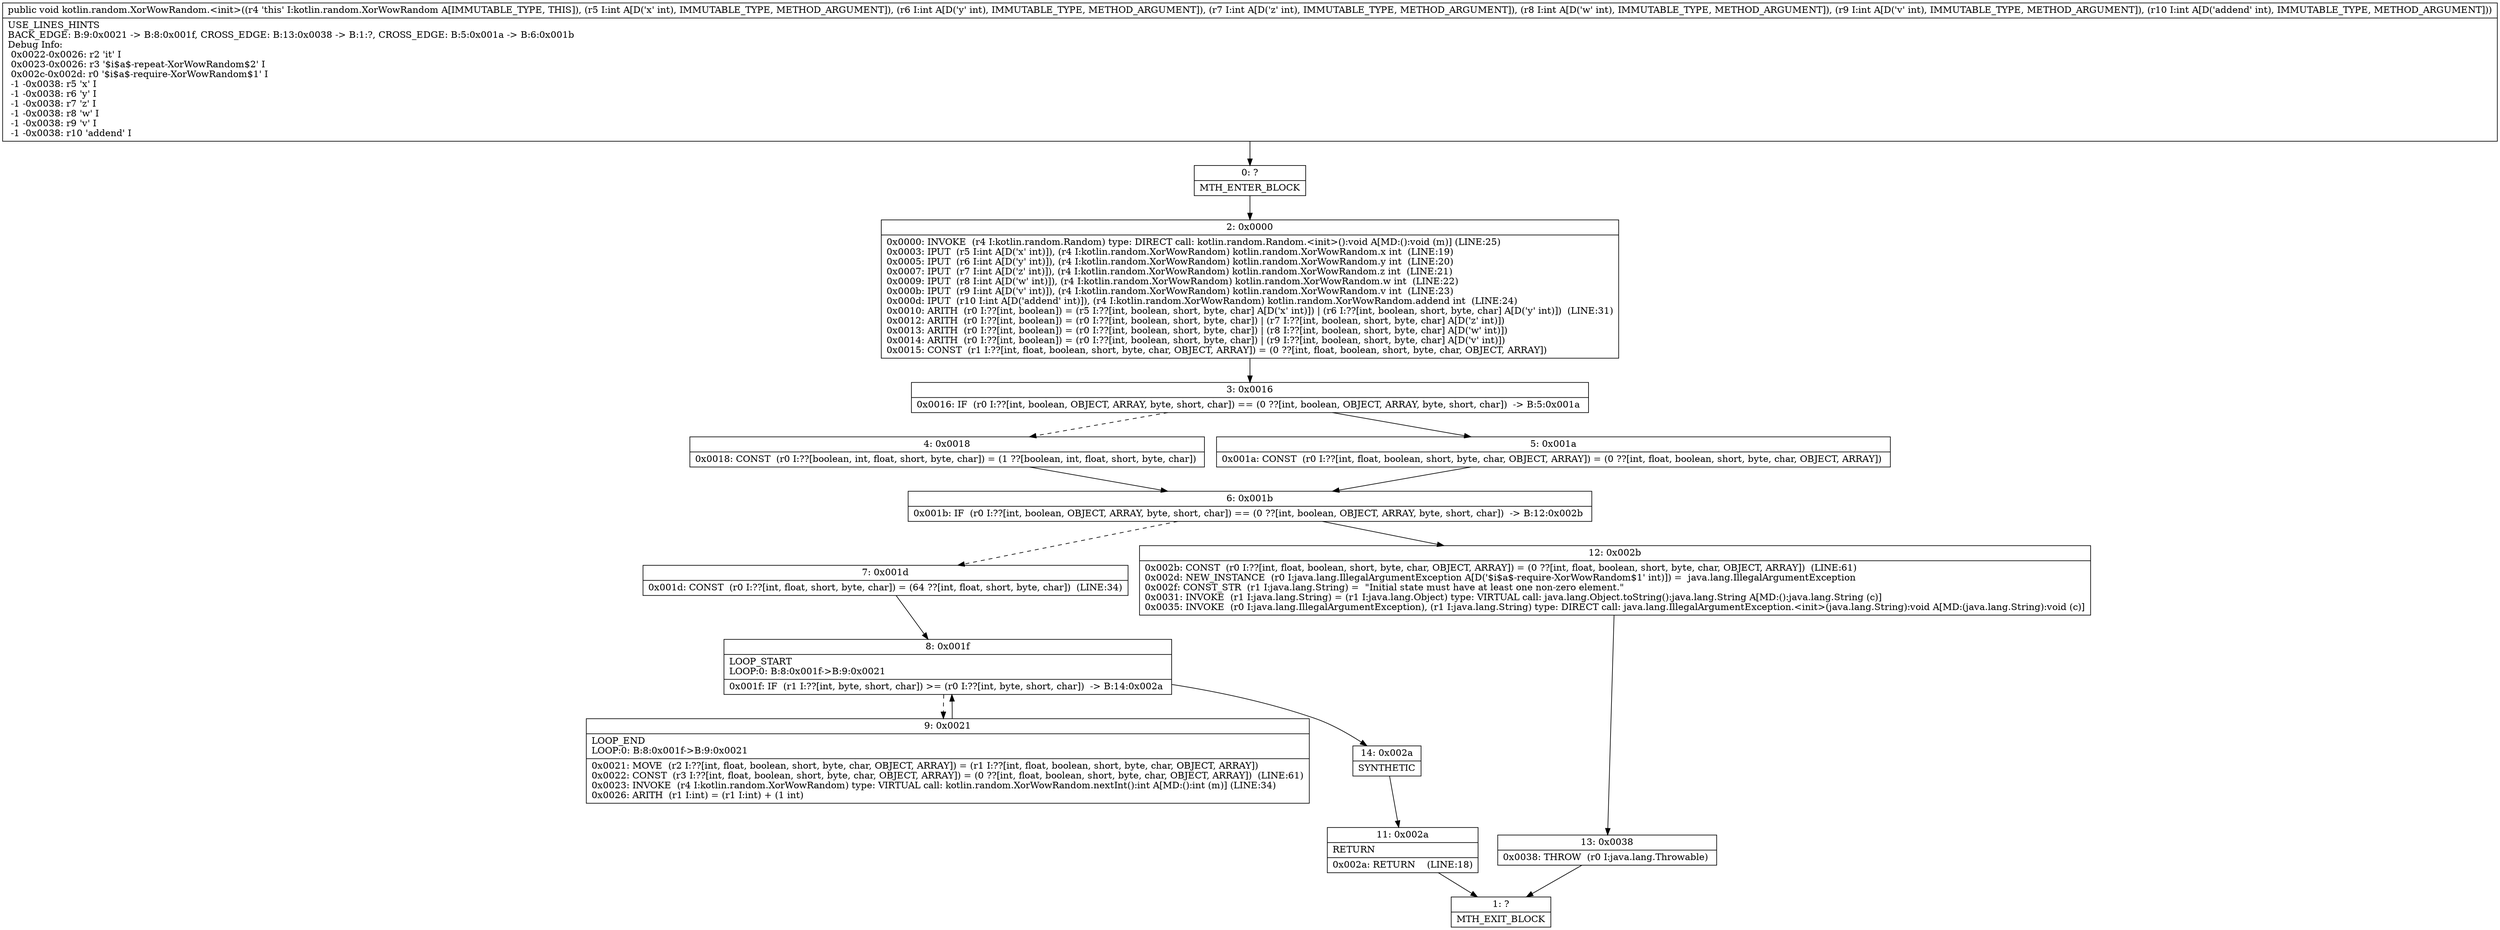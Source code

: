 digraph "CFG forkotlin.random.XorWowRandom.\<init\>(IIIIII)V" {
Node_0 [shape=record,label="{0\:\ ?|MTH_ENTER_BLOCK\l}"];
Node_2 [shape=record,label="{2\:\ 0x0000|0x0000: INVOKE  (r4 I:kotlin.random.Random) type: DIRECT call: kotlin.random.Random.\<init\>():void A[MD:():void (m)] (LINE:25)\l0x0003: IPUT  (r5 I:int A[D('x' int)]), (r4 I:kotlin.random.XorWowRandom) kotlin.random.XorWowRandom.x int  (LINE:19)\l0x0005: IPUT  (r6 I:int A[D('y' int)]), (r4 I:kotlin.random.XorWowRandom) kotlin.random.XorWowRandom.y int  (LINE:20)\l0x0007: IPUT  (r7 I:int A[D('z' int)]), (r4 I:kotlin.random.XorWowRandom) kotlin.random.XorWowRandom.z int  (LINE:21)\l0x0009: IPUT  (r8 I:int A[D('w' int)]), (r4 I:kotlin.random.XorWowRandom) kotlin.random.XorWowRandom.w int  (LINE:22)\l0x000b: IPUT  (r9 I:int A[D('v' int)]), (r4 I:kotlin.random.XorWowRandom) kotlin.random.XorWowRandom.v int  (LINE:23)\l0x000d: IPUT  (r10 I:int A[D('addend' int)]), (r4 I:kotlin.random.XorWowRandom) kotlin.random.XorWowRandom.addend int  (LINE:24)\l0x0010: ARITH  (r0 I:??[int, boolean]) = (r5 I:??[int, boolean, short, byte, char] A[D('x' int)]) \| (r6 I:??[int, boolean, short, byte, char] A[D('y' int)])  (LINE:31)\l0x0012: ARITH  (r0 I:??[int, boolean]) = (r0 I:??[int, boolean, short, byte, char]) \| (r7 I:??[int, boolean, short, byte, char] A[D('z' int)]) \l0x0013: ARITH  (r0 I:??[int, boolean]) = (r0 I:??[int, boolean, short, byte, char]) \| (r8 I:??[int, boolean, short, byte, char] A[D('w' int)]) \l0x0014: ARITH  (r0 I:??[int, boolean]) = (r0 I:??[int, boolean, short, byte, char]) \| (r9 I:??[int, boolean, short, byte, char] A[D('v' int)]) \l0x0015: CONST  (r1 I:??[int, float, boolean, short, byte, char, OBJECT, ARRAY]) = (0 ??[int, float, boolean, short, byte, char, OBJECT, ARRAY]) \l}"];
Node_3 [shape=record,label="{3\:\ 0x0016|0x0016: IF  (r0 I:??[int, boolean, OBJECT, ARRAY, byte, short, char]) == (0 ??[int, boolean, OBJECT, ARRAY, byte, short, char])  \-\> B:5:0x001a \l}"];
Node_4 [shape=record,label="{4\:\ 0x0018|0x0018: CONST  (r0 I:??[boolean, int, float, short, byte, char]) = (1 ??[boolean, int, float, short, byte, char]) \l}"];
Node_6 [shape=record,label="{6\:\ 0x001b|0x001b: IF  (r0 I:??[int, boolean, OBJECT, ARRAY, byte, short, char]) == (0 ??[int, boolean, OBJECT, ARRAY, byte, short, char])  \-\> B:12:0x002b \l}"];
Node_7 [shape=record,label="{7\:\ 0x001d|0x001d: CONST  (r0 I:??[int, float, short, byte, char]) = (64 ??[int, float, short, byte, char])  (LINE:34)\l}"];
Node_8 [shape=record,label="{8\:\ 0x001f|LOOP_START\lLOOP:0: B:8:0x001f\-\>B:9:0x0021\l|0x001f: IF  (r1 I:??[int, byte, short, char]) \>= (r0 I:??[int, byte, short, char])  \-\> B:14:0x002a \l}"];
Node_9 [shape=record,label="{9\:\ 0x0021|LOOP_END\lLOOP:0: B:8:0x001f\-\>B:9:0x0021\l|0x0021: MOVE  (r2 I:??[int, float, boolean, short, byte, char, OBJECT, ARRAY]) = (r1 I:??[int, float, boolean, short, byte, char, OBJECT, ARRAY]) \l0x0022: CONST  (r3 I:??[int, float, boolean, short, byte, char, OBJECT, ARRAY]) = (0 ??[int, float, boolean, short, byte, char, OBJECT, ARRAY])  (LINE:61)\l0x0023: INVOKE  (r4 I:kotlin.random.XorWowRandom) type: VIRTUAL call: kotlin.random.XorWowRandom.nextInt():int A[MD:():int (m)] (LINE:34)\l0x0026: ARITH  (r1 I:int) = (r1 I:int) + (1 int) \l}"];
Node_14 [shape=record,label="{14\:\ 0x002a|SYNTHETIC\l}"];
Node_11 [shape=record,label="{11\:\ 0x002a|RETURN\l|0x002a: RETURN    (LINE:18)\l}"];
Node_1 [shape=record,label="{1\:\ ?|MTH_EXIT_BLOCK\l}"];
Node_12 [shape=record,label="{12\:\ 0x002b|0x002b: CONST  (r0 I:??[int, float, boolean, short, byte, char, OBJECT, ARRAY]) = (0 ??[int, float, boolean, short, byte, char, OBJECT, ARRAY])  (LINE:61)\l0x002d: NEW_INSTANCE  (r0 I:java.lang.IllegalArgumentException A[D('$i$a$\-require\-XorWowRandom$1' int)]) =  java.lang.IllegalArgumentException \l0x002f: CONST_STR  (r1 I:java.lang.String) =  \"Initial state must have at least one non\-zero element.\" \l0x0031: INVOKE  (r1 I:java.lang.String) = (r1 I:java.lang.Object) type: VIRTUAL call: java.lang.Object.toString():java.lang.String A[MD:():java.lang.String (c)]\l0x0035: INVOKE  (r0 I:java.lang.IllegalArgumentException), (r1 I:java.lang.String) type: DIRECT call: java.lang.IllegalArgumentException.\<init\>(java.lang.String):void A[MD:(java.lang.String):void (c)]\l}"];
Node_13 [shape=record,label="{13\:\ 0x0038|0x0038: THROW  (r0 I:java.lang.Throwable) \l}"];
Node_5 [shape=record,label="{5\:\ 0x001a|0x001a: CONST  (r0 I:??[int, float, boolean, short, byte, char, OBJECT, ARRAY]) = (0 ??[int, float, boolean, short, byte, char, OBJECT, ARRAY]) \l}"];
MethodNode[shape=record,label="{public void kotlin.random.XorWowRandom.\<init\>((r4 'this' I:kotlin.random.XorWowRandom A[IMMUTABLE_TYPE, THIS]), (r5 I:int A[D('x' int), IMMUTABLE_TYPE, METHOD_ARGUMENT]), (r6 I:int A[D('y' int), IMMUTABLE_TYPE, METHOD_ARGUMENT]), (r7 I:int A[D('z' int), IMMUTABLE_TYPE, METHOD_ARGUMENT]), (r8 I:int A[D('w' int), IMMUTABLE_TYPE, METHOD_ARGUMENT]), (r9 I:int A[D('v' int), IMMUTABLE_TYPE, METHOD_ARGUMENT]), (r10 I:int A[D('addend' int), IMMUTABLE_TYPE, METHOD_ARGUMENT]))  | USE_LINES_HINTS\lBACK_EDGE: B:9:0x0021 \-\> B:8:0x001f, CROSS_EDGE: B:13:0x0038 \-\> B:1:?, CROSS_EDGE: B:5:0x001a \-\> B:6:0x001b\lDebug Info:\l  0x0022\-0x0026: r2 'it' I\l  0x0023\-0x0026: r3 '$i$a$\-repeat\-XorWowRandom$2' I\l  0x002c\-0x002d: r0 '$i$a$\-require\-XorWowRandom$1' I\l  \-1 \-0x0038: r5 'x' I\l  \-1 \-0x0038: r6 'y' I\l  \-1 \-0x0038: r7 'z' I\l  \-1 \-0x0038: r8 'w' I\l  \-1 \-0x0038: r9 'v' I\l  \-1 \-0x0038: r10 'addend' I\l}"];
MethodNode -> Node_0;Node_0 -> Node_2;
Node_2 -> Node_3;
Node_3 -> Node_4[style=dashed];
Node_3 -> Node_5;
Node_4 -> Node_6;
Node_6 -> Node_7[style=dashed];
Node_6 -> Node_12;
Node_7 -> Node_8;
Node_8 -> Node_9[style=dashed];
Node_8 -> Node_14;
Node_9 -> Node_8;
Node_14 -> Node_11;
Node_11 -> Node_1;
Node_12 -> Node_13;
Node_13 -> Node_1;
Node_5 -> Node_6;
}

